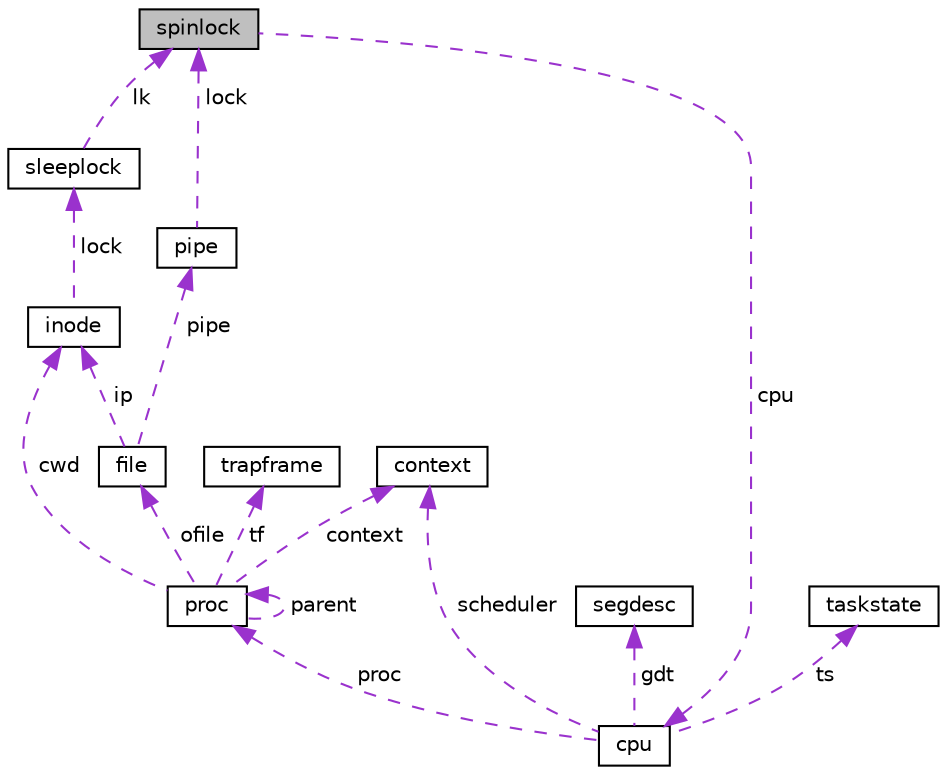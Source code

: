 digraph "spinlock"
{
 // LATEX_PDF_SIZE
  edge [fontname="Helvetica",fontsize="10",labelfontname="Helvetica",labelfontsize="10"];
  node [fontname="Helvetica",fontsize="10",shape=record];
  Node1 [label="spinlock",height=0.2,width=0.4,color="black", fillcolor="grey75", style="filled", fontcolor="black",tooltip=" "];
  Node2 -> Node1 [dir="back",color="darkorchid3",fontsize="10",style="dashed",label=" cpu" ,fontname="Helvetica"];
  Node2 [label="cpu",height=0.2,width=0.4,color="black", fillcolor="white", style="filled",URL="$db/d62/structcpu.html",tooltip=" "];
  Node3 -> Node2 [dir="back",color="darkorchid3",fontsize="10",style="dashed",label=" gdt" ,fontname="Helvetica"];
  Node3 [label="segdesc",height=0.2,width=0.4,color="black", fillcolor="white", style="filled",URL="$d8/d3e/structsegdesc.html",tooltip=" "];
  Node4 -> Node2 [dir="back",color="darkorchid3",fontsize="10",style="dashed",label=" scheduler" ,fontname="Helvetica"];
  Node4 [label="context",height=0.2,width=0.4,color="black", fillcolor="white", style="filled",URL="$d7/dfe/structcontext.html",tooltip=" "];
  Node5 -> Node2 [dir="back",color="darkorchid3",fontsize="10",style="dashed",label=" proc" ,fontname="Helvetica"];
  Node5 [label="proc",height=0.2,width=0.4,color="black", fillcolor="white", style="filled",URL="$de/d48/structproc.html",tooltip=" "];
  Node6 -> Node5 [dir="back",color="darkorchid3",fontsize="10",style="dashed",label=" cwd" ,fontname="Helvetica"];
  Node6 [label="inode",height=0.2,width=0.4,color="black", fillcolor="white", style="filled",URL="$d0/df8/structinode.html",tooltip=" "];
  Node7 -> Node6 [dir="back",color="darkorchid3",fontsize="10",style="dashed",label=" lock" ,fontname="Helvetica"];
  Node7 [label="sleeplock",height=0.2,width=0.4,color="black", fillcolor="white", style="filled",URL="$d9/dd0/structsleeplock.html",tooltip=" "];
  Node1 -> Node7 [dir="back",color="darkorchid3",fontsize="10",style="dashed",label=" lk" ,fontname="Helvetica"];
  Node4 -> Node5 [dir="back",color="darkorchid3",fontsize="10",style="dashed",label=" context" ,fontname="Helvetica"];
  Node8 -> Node5 [dir="back",color="darkorchid3",fontsize="10",style="dashed",label=" tf" ,fontname="Helvetica"];
  Node8 [label="trapframe",height=0.2,width=0.4,color="black", fillcolor="white", style="filled",URL="$df/d05/structtrapframe.html",tooltip=" "];
  Node5 -> Node5 [dir="back",color="darkorchid3",fontsize="10",style="dashed",label=" parent" ,fontname="Helvetica"];
  Node9 -> Node5 [dir="back",color="darkorchid3",fontsize="10",style="dashed",label=" ofile" ,fontname="Helvetica"];
  Node9 [label="file",height=0.2,width=0.4,color="black", fillcolor="white", style="filled",URL="$d7/d3a/structfile.html",tooltip=" "];
  Node6 -> Node9 [dir="back",color="darkorchid3",fontsize="10",style="dashed",label=" ip" ,fontname="Helvetica"];
  Node10 -> Node9 [dir="back",color="darkorchid3",fontsize="10",style="dashed",label=" pipe" ,fontname="Helvetica"];
  Node10 [label="pipe",height=0.2,width=0.4,color="black", fillcolor="white", style="filled",URL="$d8/d53/structpipe.html",tooltip=" "];
  Node1 -> Node10 [dir="back",color="darkorchid3",fontsize="10",style="dashed",label=" lock" ,fontname="Helvetica"];
  Node11 -> Node2 [dir="back",color="darkorchid3",fontsize="10",style="dashed",label=" ts" ,fontname="Helvetica"];
  Node11 [label="taskstate",height=0.2,width=0.4,color="black", fillcolor="white", style="filled",URL="$dc/dd1/structtaskstate.html",tooltip=" "];
}

